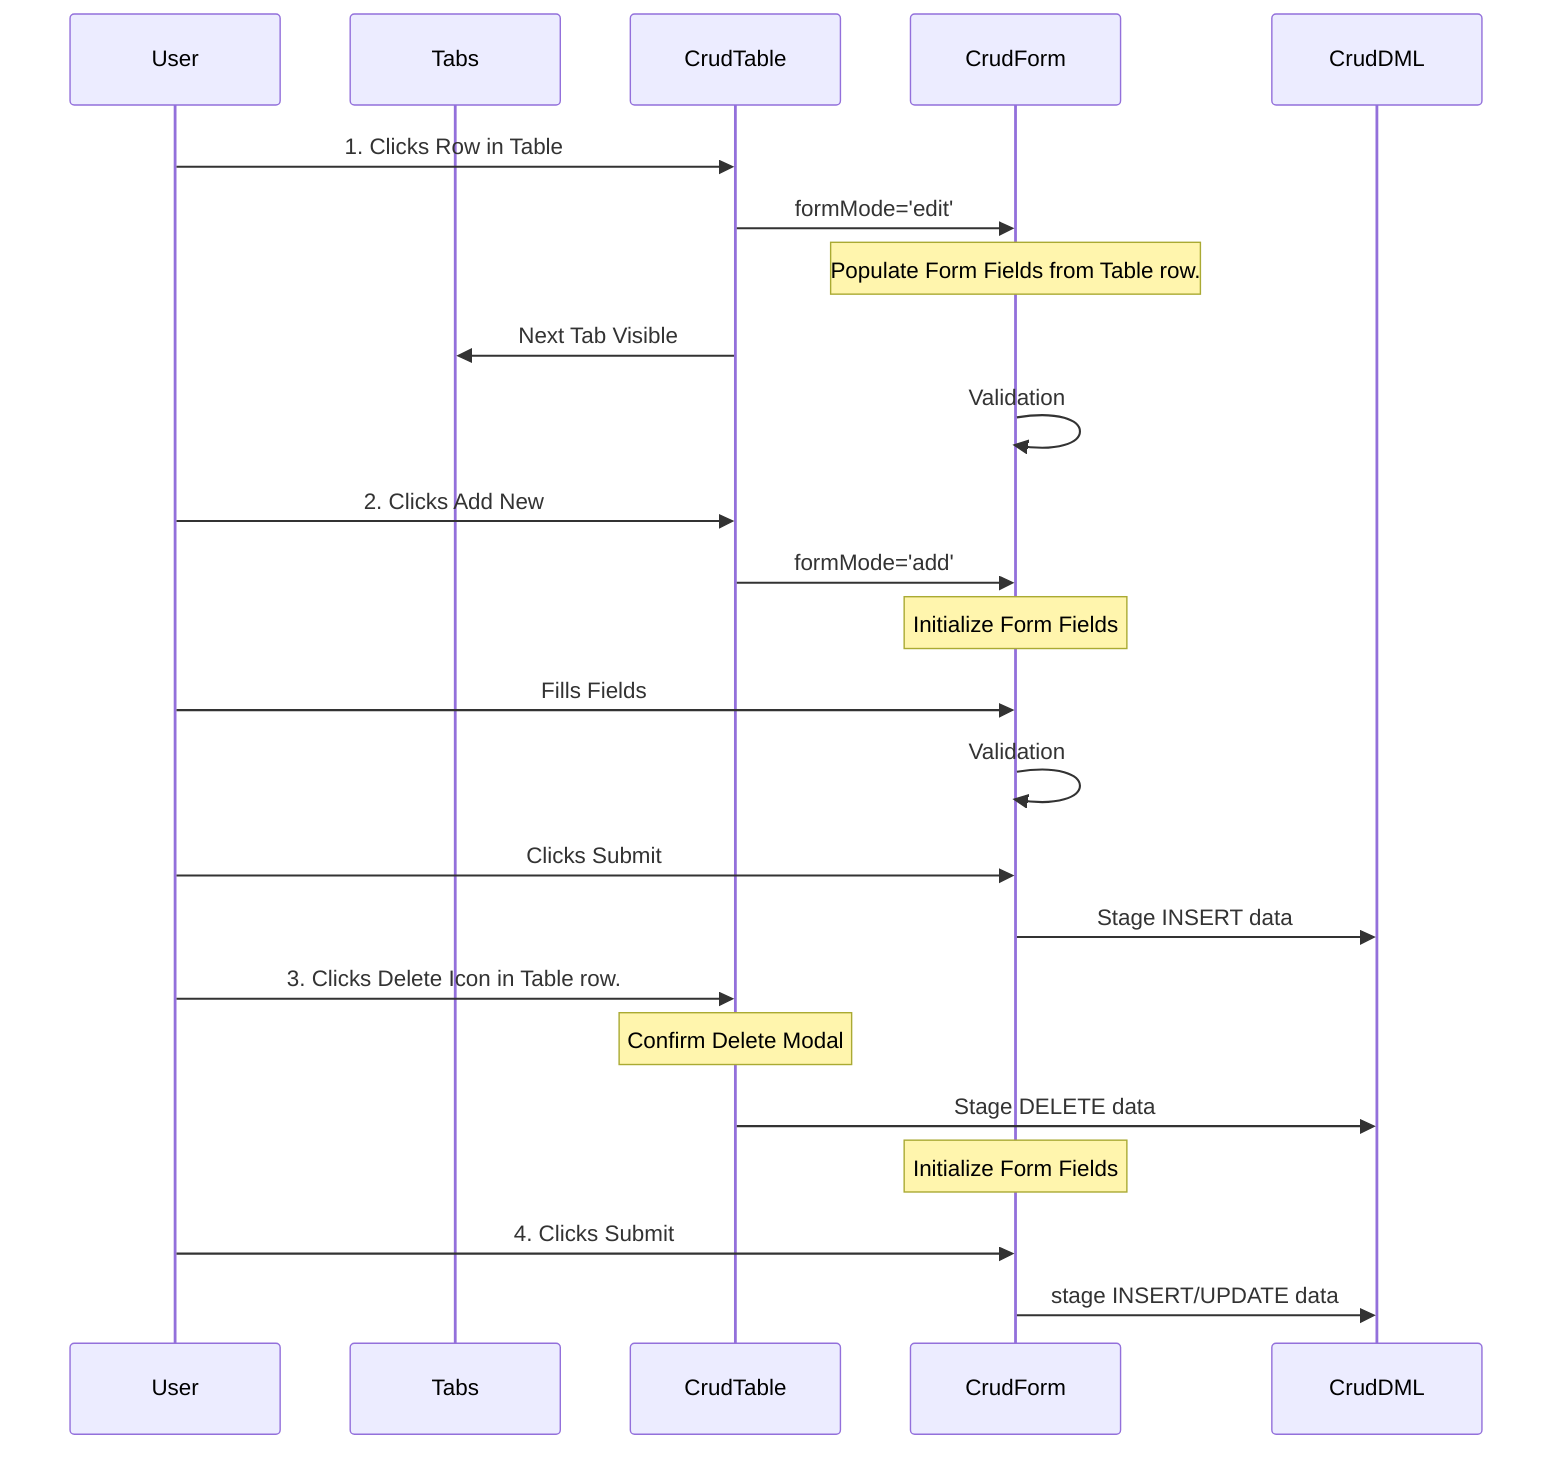 sequenceDiagram
    participant User
    participant Tabs
    participant CrudTable
    participant CrudForm
    participant CrudDML

    User->>CrudTable: 1. Clicks Row in Table
    CrudTable->>CrudForm: formMode='edit'
    Note over CrudForm: Populate Form Fields from Table row.
    CrudTable->>Tabs: Next Tab Visible
    CrudForm->>CrudForm: Validation
    

    User->>CrudTable: 2. Clicks Add New
    CrudTable->>CrudForm: formMode='add'
    Note over CrudForm: Initialize Form Fields
    User->>CrudForm: Fills Fields
    CrudForm->>CrudForm: Validation
    User->>CrudForm: Clicks Submit
    CrudForm->>CrudDML: Stage INSERT data

    User->>CrudTable: 3. Clicks Delete Icon in Table row.
    Note over CrudTable: Confirm Delete Modal
    CrudTable->>CrudDML: Stage DELETE data
    Note over CrudForm: Initialize Form Fields

    User->>CrudForm: 4. Clicks Submit
    CrudForm->>CrudDML: stage INSERT/UPDATE data